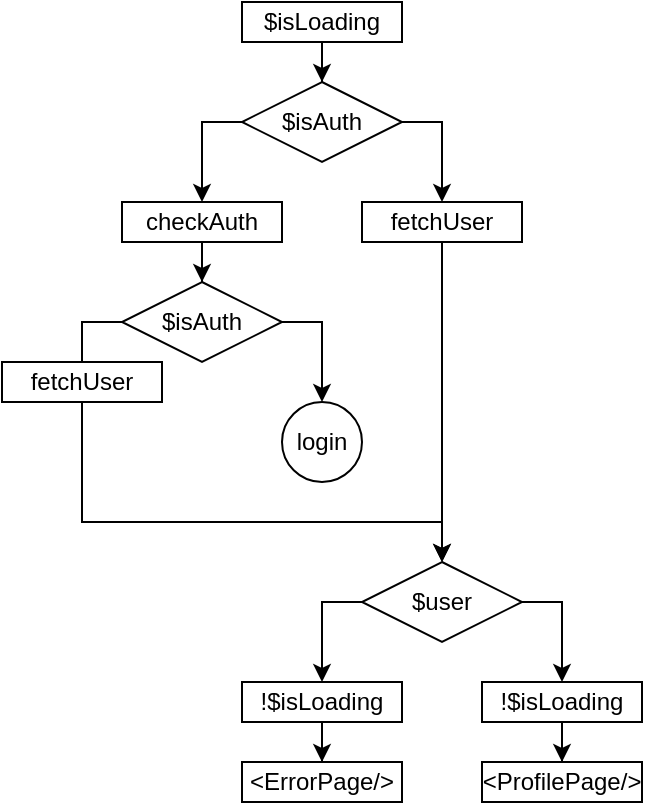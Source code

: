 <mxfile version="27.0.9">
  <diagram name="Page-1" id="c4acf3e9-155e-7222-9cf6-157b1a14988f">
    <mxGraphModel dx="864" dy="471" grid="0" gridSize="10" guides="1" tooltips="1" connect="1" arrows="1" fold="1" page="1" pageScale="1" pageWidth="850" pageHeight="1100" background="none" math="0" shadow="0">
      <root>
        <mxCell id="0" />
        <mxCell id="1" parent="0" />
        <mxCell id="jcVrYt3qy7a7vMlt7beS-18" style="edgeStyle=orthogonalEdgeStyle;rounded=0;orthogonalLoop=1;jettySize=auto;html=1;exitX=0.5;exitY=1;exitDx=0;exitDy=0;" edge="1" parent="1" source="jcVrYt3qy7a7vMlt7beS-3" target="jcVrYt3qy7a7vMlt7beS-17">
          <mxGeometry relative="1" as="geometry" />
        </mxCell>
        <mxCell id="jcVrYt3qy7a7vMlt7beS-3" value="fetchUser" style="rounded=0;whiteSpace=wrap;html=1;" vertex="1" parent="1">
          <mxGeometry x="260" y="140" width="80" height="20" as="geometry" />
        </mxCell>
        <mxCell id="jcVrYt3qy7a7vMlt7beS-9" style="edgeStyle=orthogonalEdgeStyle;rounded=0;orthogonalLoop=1;jettySize=auto;html=1;exitX=0.5;exitY=1;exitDx=0;exitDy=0;" edge="1" parent="1" source="jcVrYt3qy7a7vMlt7beS-5" target="jcVrYt3qy7a7vMlt7beS-7">
          <mxGeometry relative="1" as="geometry" />
        </mxCell>
        <mxCell id="jcVrYt3qy7a7vMlt7beS-5" value="$isLoading" style="rounded=0;whiteSpace=wrap;html=1;" vertex="1" parent="1">
          <mxGeometry x="200" y="40" width="80" height="20" as="geometry" />
        </mxCell>
        <mxCell id="jcVrYt3qy7a7vMlt7beS-12" style="edgeStyle=orthogonalEdgeStyle;rounded=0;orthogonalLoop=1;jettySize=auto;html=1;exitX=0.5;exitY=1;exitDx=0;exitDy=0;" edge="1" parent="1" source="jcVrYt3qy7a7vMlt7beS-6" target="jcVrYt3qy7a7vMlt7beS-11">
          <mxGeometry relative="1" as="geometry" />
        </mxCell>
        <mxCell id="jcVrYt3qy7a7vMlt7beS-6" value="checkAuth" style="rounded=0;whiteSpace=wrap;html=1;" vertex="1" parent="1">
          <mxGeometry x="140" y="140" width="80" height="20" as="geometry" />
        </mxCell>
        <mxCell id="jcVrYt3qy7a7vMlt7beS-8" style="edgeStyle=orthogonalEdgeStyle;rounded=0;orthogonalLoop=1;jettySize=auto;html=1;exitX=0;exitY=0.5;exitDx=0;exitDy=0;" edge="1" parent="1" source="jcVrYt3qy7a7vMlt7beS-7" target="jcVrYt3qy7a7vMlt7beS-6">
          <mxGeometry relative="1" as="geometry">
            <Array as="points">
              <mxPoint x="180" y="100" />
            </Array>
          </mxGeometry>
        </mxCell>
        <mxCell id="jcVrYt3qy7a7vMlt7beS-10" style="edgeStyle=orthogonalEdgeStyle;rounded=0;orthogonalLoop=1;jettySize=auto;html=1;exitX=1;exitY=0.5;exitDx=0;exitDy=0;" edge="1" parent="1" source="jcVrYt3qy7a7vMlt7beS-7" target="jcVrYt3qy7a7vMlt7beS-3">
          <mxGeometry relative="1" as="geometry">
            <Array as="points">
              <mxPoint x="300" y="100" />
            </Array>
          </mxGeometry>
        </mxCell>
        <mxCell id="jcVrYt3qy7a7vMlt7beS-7" value="$isAuth" style="rhombus;whiteSpace=wrap;html=1;" vertex="1" parent="1">
          <mxGeometry x="200" y="80" width="80" height="40" as="geometry" />
        </mxCell>
        <mxCell id="jcVrYt3qy7a7vMlt7beS-13" style="edgeStyle=orthogonalEdgeStyle;rounded=0;orthogonalLoop=1;jettySize=auto;html=1;exitX=1;exitY=0.5;exitDx=0;exitDy=0;" edge="1" parent="1" source="jcVrYt3qy7a7vMlt7beS-11" target="jcVrYt3qy7a7vMlt7beS-14">
          <mxGeometry relative="1" as="geometry">
            <mxPoint x="240" y="230" as="targetPoint" />
          </mxGeometry>
        </mxCell>
        <mxCell id="jcVrYt3qy7a7vMlt7beS-15" style="edgeStyle=orthogonalEdgeStyle;rounded=0;orthogonalLoop=1;jettySize=auto;html=1;exitX=0;exitY=0.5;exitDx=0;exitDy=0;" edge="1" parent="1" source="jcVrYt3qy7a7vMlt7beS-11">
          <mxGeometry relative="1" as="geometry">
            <mxPoint x="120" y="240" as="targetPoint" />
          </mxGeometry>
        </mxCell>
        <mxCell id="jcVrYt3qy7a7vMlt7beS-11" value="$isAuth" style="rhombus;whiteSpace=wrap;html=1;" vertex="1" parent="1">
          <mxGeometry x="140" y="180" width="80" height="40" as="geometry" />
        </mxCell>
        <mxCell id="jcVrYt3qy7a7vMlt7beS-14" value="login" style="ellipse;whiteSpace=wrap;html=1;" vertex="1" parent="1">
          <mxGeometry x="220" y="240" width="40" height="40" as="geometry" />
        </mxCell>
        <mxCell id="jcVrYt3qy7a7vMlt7beS-19" style="edgeStyle=orthogonalEdgeStyle;rounded=0;orthogonalLoop=1;jettySize=auto;html=1;" edge="1" parent="1" source="jcVrYt3qy7a7vMlt7beS-16" target="jcVrYt3qy7a7vMlt7beS-17">
          <mxGeometry relative="1" as="geometry">
            <mxPoint x="120" y="260" as="sourcePoint" />
            <Array as="points">
              <mxPoint x="120" y="300" />
              <mxPoint x="300" y="300" />
            </Array>
          </mxGeometry>
        </mxCell>
        <mxCell id="jcVrYt3qy7a7vMlt7beS-16" value="fetchUser" style="rounded=0;whiteSpace=wrap;html=1;" vertex="1" parent="1">
          <mxGeometry x="80" y="220" width="80" height="20" as="geometry" />
        </mxCell>
        <mxCell id="jcVrYt3qy7a7vMlt7beS-21" style="edgeStyle=orthogonalEdgeStyle;rounded=0;orthogonalLoop=1;jettySize=auto;html=1;exitX=1;exitY=0.5;exitDx=0;exitDy=0;" edge="1" parent="1" source="jcVrYt3qy7a7vMlt7beS-17" target="jcVrYt3qy7a7vMlt7beS-20">
          <mxGeometry relative="1" as="geometry" />
        </mxCell>
        <mxCell id="jcVrYt3qy7a7vMlt7beS-23" style="edgeStyle=orthogonalEdgeStyle;rounded=0;orthogonalLoop=1;jettySize=auto;html=1;exitX=0;exitY=0.5;exitDx=0;exitDy=0;entryX=0.5;entryY=0;entryDx=0;entryDy=0;" edge="1" parent="1" source="jcVrYt3qy7a7vMlt7beS-17" target="jcVrYt3qy7a7vMlt7beS-22">
          <mxGeometry relative="1" as="geometry" />
        </mxCell>
        <mxCell id="jcVrYt3qy7a7vMlt7beS-17" value="$user" style="rhombus;whiteSpace=wrap;html=1;" vertex="1" parent="1">
          <mxGeometry x="260" y="320" width="80" height="40" as="geometry" />
        </mxCell>
        <mxCell id="jcVrYt3qy7a7vMlt7beS-26" style="edgeStyle=orthogonalEdgeStyle;rounded=0;orthogonalLoop=1;jettySize=auto;html=1;exitX=0.5;exitY=1;exitDx=0;exitDy=0;" edge="1" parent="1" source="jcVrYt3qy7a7vMlt7beS-20" target="jcVrYt3qy7a7vMlt7beS-24">
          <mxGeometry relative="1" as="geometry" />
        </mxCell>
        <mxCell id="jcVrYt3qy7a7vMlt7beS-20" value="!$isLoading" style="rounded=0;whiteSpace=wrap;html=1;" vertex="1" parent="1">
          <mxGeometry x="320" y="380" width="80" height="20" as="geometry" />
        </mxCell>
        <mxCell id="jcVrYt3qy7a7vMlt7beS-27" style="edgeStyle=orthogonalEdgeStyle;rounded=0;orthogonalLoop=1;jettySize=auto;html=1;exitX=0.5;exitY=1;exitDx=0;exitDy=0;" edge="1" parent="1" source="jcVrYt3qy7a7vMlt7beS-22" target="jcVrYt3qy7a7vMlt7beS-25">
          <mxGeometry relative="1" as="geometry" />
        </mxCell>
        <mxCell id="jcVrYt3qy7a7vMlt7beS-22" value="!$isLoading" style="rounded=0;whiteSpace=wrap;html=1;" vertex="1" parent="1">
          <mxGeometry x="200" y="380" width="80" height="20" as="geometry" />
        </mxCell>
        <mxCell id="jcVrYt3qy7a7vMlt7beS-24" value="&amp;lt;ProfilePage/&amp;gt;" style="rounded=0;whiteSpace=wrap;html=1;" vertex="1" parent="1">
          <mxGeometry x="320" y="420" width="80" height="20" as="geometry" />
        </mxCell>
        <mxCell id="jcVrYt3qy7a7vMlt7beS-25" value="&amp;lt;ErrorPage/&amp;gt;" style="rounded=0;whiteSpace=wrap;html=1;" vertex="1" parent="1">
          <mxGeometry x="200" y="420" width="80" height="20" as="geometry" />
        </mxCell>
      </root>
    </mxGraphModel>
  </diagram>
</mxfile>
